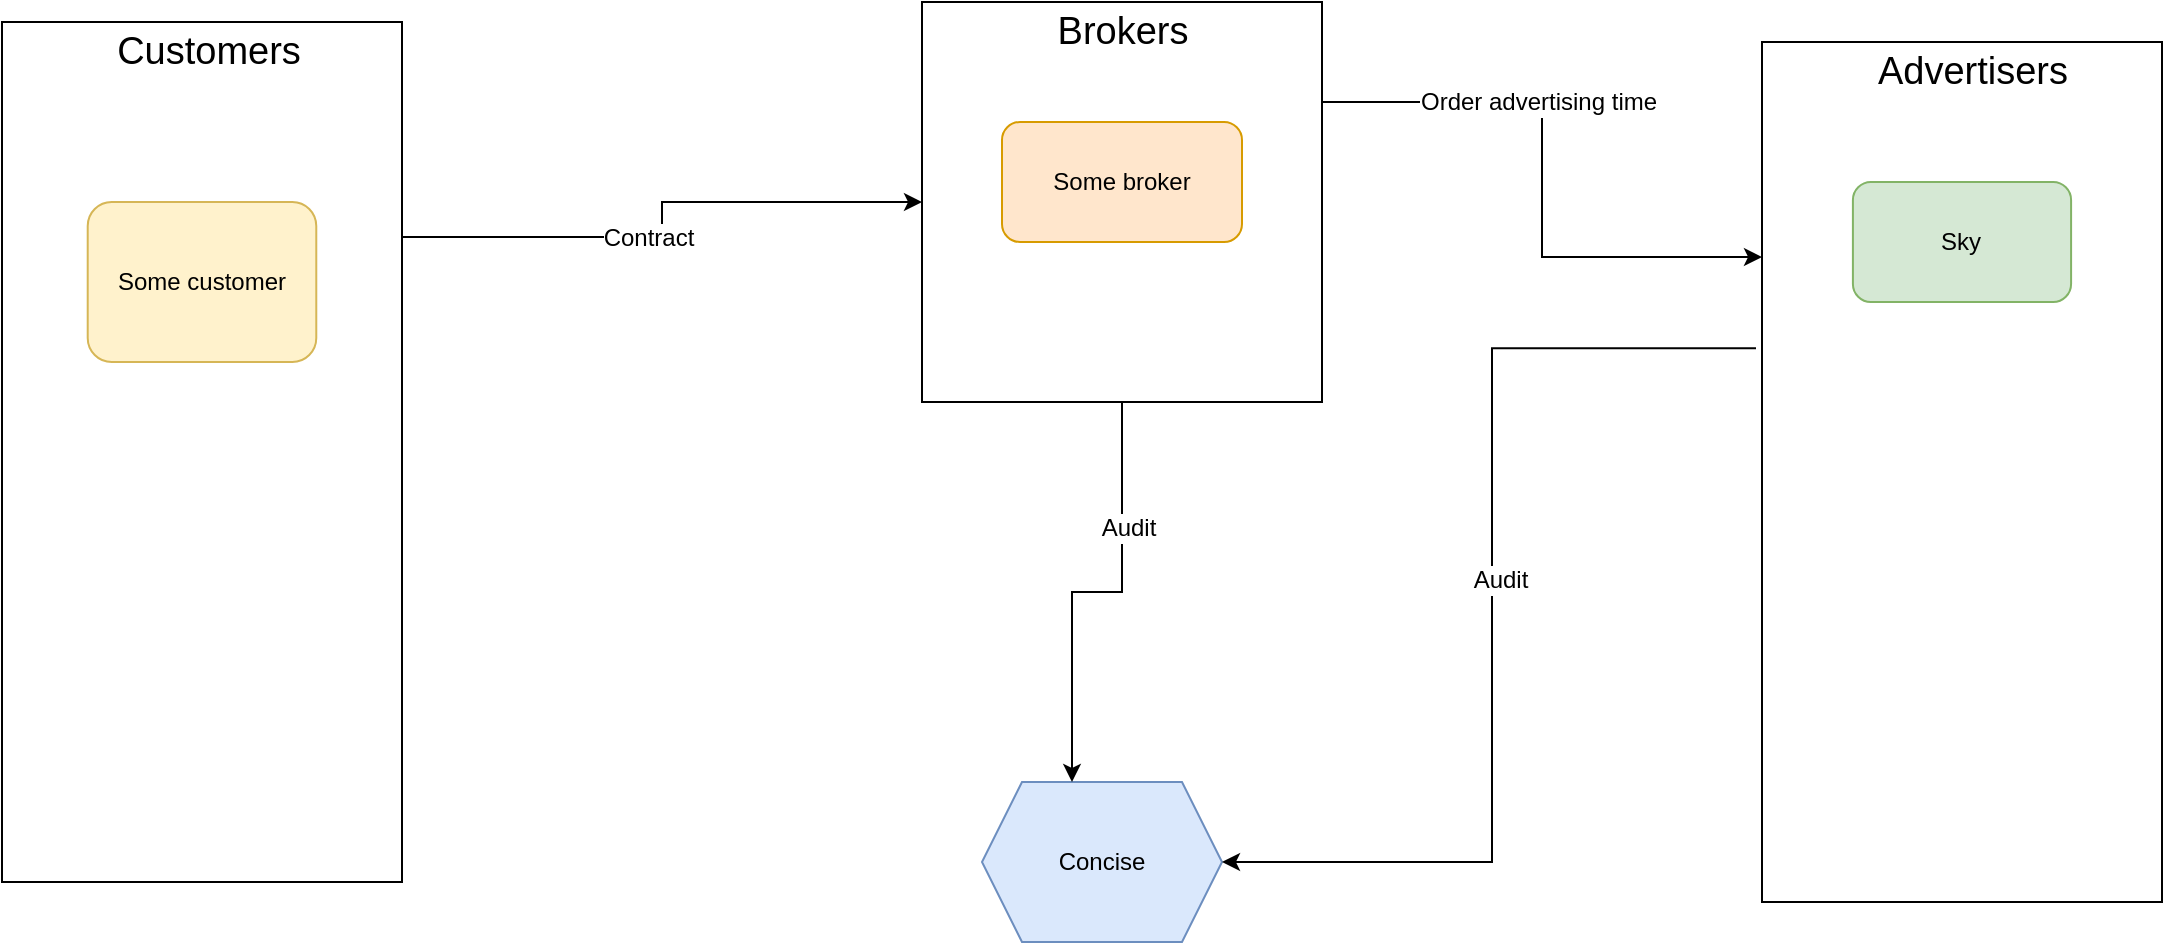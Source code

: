 <mxfile version="13.5.9" type="github">
  <diagram id="Z_YRt1cANfMzZOyPjrWE" name="Page-1">
    <mxGraphModel dx="2062" dy="1123" grid="1" gridSize="10" guides="1" tooltips="1" connect="1" arrows="1" fold="1" page="1" pageScale="1" pageWidth="850" pageHeight="1100" math="0" shadow="0">
      <root>
        <mxCell id="0" />
        <mxCell id="1" parent="0" />
        <mxCell id="-m45Tf4N5TQBWNTKMDuC-2" value="&lt;div&gt;Concise&lt;/div&gt;" style="shape=hexagon;perimeter=hexagonPerimeter2;whiteSpace=wrap;html=1;fixedSize=1;fillColor=#dae8fc;strokeColor=#6c8ebf;" parent="1" vertex="1">
          <mxGeometry x="530" y="430" width="120" height="80" as="geometry" />
        </mxCell>
        <mxCell id="-m45Tf4N5TQBWNTKMDuC-14" value="" style="group;" parent="1" vertex="1" connectable="0">
          <mxGeometry x="40" y="50" width="200" height="430" as="geometry" />
        </mxCell>
        <mxCell id="-m45Tf4N5TQBWNTKMDuC-17" value="" style="group" parent="-m45Tf4N5TQBWNTKMDuC-14" vertex="1" connectable="0">
          <mxGeometry width="200" height="430" as="geometry" />
        </mxCell>
        <mxCell id="-m45Tf4N5TQBWNTKMDuC-13" value="" style="rounded=0;whiteSpace=wrap;html=1;" parent="-m45Tf4N5TQBWNTKMDuC-17" vertex="1">
          <mxGeometry width="200" height="430" as="geometry" />
        </mxCell>
        <mxCell id="-m45Tf4N5TQBWNTKMDuC-3" value="&lt;div&gt;Some customer&lt;/div&gt;" style="rounded=1;whiteSpace=wrap;html=1;fillColor=#fff2cc;strokeColor=#d6b656;" parent="-m45Tf4N5TQBWNTKMDuC-17" vertex="1">
          <mxGeometry x="42.857" y="90" width="114.286" height="80" as="geometry" />
        </mxCell>
        <mxCell id="-m45Tf4N5TQBWNTKMDuC-15" value="&lt;div style=&quot;font-size: 19px;&quot;&gt;Customers&lt;/div&gt;" style="text;html=1;align=center;verticalAlign=middle;resizable=0;points=[];autosize=1;fontSize=19;" parent="-m45Tf4N5TQBWNTKMDuC-17" vertex="1">
          <mxGeometry x="47.619" width="110" height="30" as="geometry" />
        </mxCell>
        <mxCell id="-m45Tf4N5TQBWNTKMDuC-5" value="" style="edgeStyle=orthogonalEdgeStyle;rounded=0;orthogonalLoop=1;jettySize=auto;html=1;exitX=1;exitY=0.25;exitDx=0;exitDy=0;" parent="1" source="-m45Tf4N5TQBWNTKMDuC-13" target="1gsaF64-ciaytm7cM3gH-1" edge="1">
          <mxGeometry relative="1" as="geometry">
            <mxPoint x="290" y="180" as="targetPoint" />
          </mxGeometry>
        </mxCell>
        <mxCell id="1gsaF64-ciaytm7cM3gH-6" value="&lt;div&gt;Contract&lt;/div&gt;" style="edgeLabel;html=1;align=center;verticalAlign=middle;resizable=0;points=[];fontSize=12;" vertex="1" connectable="0" parent="-m45Tf4N5TQBWNTKMDuC-5">
          <mxGeometry x="-0.114" y="1" relative="1" as="geometry">
            <mxPoint y="1" as="offset" />
          </mxGeometry>
        </mxCell>
        <mxCell id="-m45Tf4N5TQBWNTKMDuC-20" value="" style="group" parent="1" vertex="1" connectable="0">
          <mxGeometry x="920" y="60" width="200" height="430" as="geometry" />
        </mxCell>
        <mxCell id="-m45Tf4N5TQBWNTKMDuC-18" value="" style="rounded=0;whiteSpace=wrap;html=1;fontSize=19;" parent="-m45Tf4N5TQBWNTKMDuC-20" vertex="1">
          <mxGeometry width="200" height="430" as="geometry" />
        </mxCell>
        <mxCell id="-m45Tf4N5TQBWNTKMDuC-1" value="Sky" style="rounded=1;whiteSpace=wrap;html=1;fillColor=#d5e8d4;strokeColor=#82b366;" parent="-m45Tf4N5TQBWNTKMDuC-20" vertex="1">
          <mxGeometry x="45.455" y="70" width="109.091" height="60" as="geometry" />
        </mxCell>
        <mxCell id="-m45Tf4N5TQBWNTKMDuC-19" value="&lt;div&gt;Advertisers&lt;/div&gt;" style="text;html=1;align=center;verticalAlign=middle;resizable=0;points=[];autosize=1;fontSize=19;" parent="-m45Tf4N5TQBWNTKMDuC-20" vertex="1">
          <mxGeometry x="50" width="110" height="30" as="geometry" />
        </mxCell>
        <mxCell id="-m45Tf4N5TQBWNTKMDuC-8" value="" style="edgeStyle=orthogonalEdgeStyle;rounded=0;orthogonalLoop=1;jettySize=auto;html=1;entryX=0;entryY=0.25;entryDx=0;entryDy=0;exitX=1;exitY=0.25;exitDx=0;exitDy=0;" parent="1" source="1gsaF64-ciaytm7cM3gH-1" target="-m45Tf4N5TQBWNTKMDuC-18" edge="1">
          <mxGeometry relative="1" as="geometry">
            <mxPoint x="530" y="290" as="targetPoint" />
          </mxGeometry>
        </mxCell>
        <mxCell id="1gsaF64-ciaytm7cM3gH-7" value="&lt;div&gt;Order advertising time&lt;/div&gt;" style="edgeLabel;html=1;align=center;verticalAlign=middle;resizable=0;points=[];fontSize=12;" vertex="1" connectable="0" parent="-m45Tf4N5TQBWNTKMDuC-8">
          <mxGeometry x="-0.261" y="-2" relative="1" as="geometry">
            <mxPoint as="offset" />
          </mxGeometry>
        </mxCell>
        <mxCell id="-m45Tf4N5TQBWNTKMDuC-11" value="" style="edgeStyle=orthogonalEdgeStyle;rounded=0;orthogonalLoop=1;jettySize=auto;html=1;entryX=1;entryY=0.5;entryDx=0;entryDy=0;exitX=-0.015;exitY=0.356;exitDx=0;exitDy=0;exitPerimeter=0;" parent="1" source="-m45Tf4N5TQBWNTKMDuC-18" target="-m45Tf4N5TQBWNTKMDuC-2" edge="1">
          <mxGeometry relative="1" as="geometry">
            <mxPoint x="720" y="40" as="targetPoint" />
            <mxPoint x="900" y="160" as="sourcePoint" />
          </mxGeometry>
        </mxCell>
        <mxCell id="1gsaF64-ciaytm7cM3gH-9" value="Audit" style="edgeLabel;html=1;align=center;verticalAlign=middle;resizable=0;points=[];fontSize=12;" vertex="1" connectable="0" parent="-m45Tf4N5TQBWNTKMDuC-11">
          <mxGeometry x="-0.054" y="4" relative="1" as="geometry">
            <mxPoint as="offset" />
          </mxGeometry>
        </mxCell>
        <mxCell id="1gsaF64-ciaytm7cM3gH-5" value="" style="group" vertex="1" connectable="0" parent="1">
          <mxGeometry x="500" y="40" width="200" height="200" as="geometry" />
        </mxCell>
        <mxCell id="1gsaF64-ciaytm7cM3gH-1" value="" style="whiteSpace=wrap;html=1;aspect=fixed;" vertex="1" parent="1gsaF64-ciaytm7cM3gH-5">
          <mxGeometry width="200" height="200" as="geometry" />
        </mxCell>
        <mxCell id="1gsaF64-ciaytm7cM3gH-2" value="&lt;div style=&quot;font-size: 19px;&quot;&gt;Brokers&lt;/div&gt;" style="text;html=1;align=center;verticalAlign=middle;resizable=0;points=[];autosize=1;fontSize=19;" vertex="1" parent="1gsaF64-ciaytm7cM3gH-5">
          <mxGeometry x="60" width="80" height="30" as="geometry" />
        </mxCell>
        <mxCell id="1gsaF64-ciaytm7cM3gH-4" value="Some broker" style="rounded=1;whiteSpace=wrap;html=1;fontSize=12;fillColor=#ffe6cc;strokeColor=#d79b00;" vertex="1" parent="1gsaF64-ciaytm7cM3gH-5">
          <mxGeometry x="40" y="60" width="120" height="60" as="geometry" />
        </mxCell>
        <mxCell id="1gsaF64-ciaytm7cM3gH-8" style="edgeStyle=orthogonalEdgeStyle;rounded=0;orthogonalLoop=1;jettySize=auto;html=1;entryX=0.375;entryY=0;entryDx=0;entryDy=0;fontSize=12;" edge="1" parent="1" source="1gsaF64-ciaytm7cM3gH-1" target="-m45Tf4N5TQBWNTKMDuC-2">
          <mxGeometry relative="1" as="geometry" />
        </mxCell>
        <mxCell id="1gsaF64-ciaytm7cM3gH-10" value="Audit" style="edgeLabel;html=1;align=center;verticalAlign=middle;resizable=0;points=[];fontSize=12;" vertex="1" connectable="0" parent="1gsaF64-ciaytm7cM3gH-8">
          <mxGeometry x="-0.414" y="3" relative="1" as="geometry">
            <mxPoint as="offset" />
          </mxGeometry>
        </mxCell>
      </root>
    </mxGraphModel>
  </diagram>
</mxfile>
